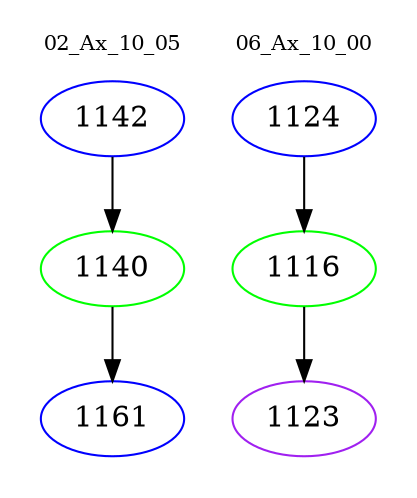 digraph{
subgraph cluster_0 {
color = white
label = "02_Ax_10_05";
fontsize=10;
T0_1142 [label="1142", color="blue"]
T0_1142 -> T0_1140 [color="black"]
T0_1140 [label="1140", color="green"]
T0_1140 -> T0_1161 [color="black"]
T0_1161 [label="1161", color="blue"]
}
subgraph cluster_1 {
color = white
label = "06_Ax_10_00";
fontsize=10;
T1_1124 [label="1124", color="blue"]
T1_1124 -> T1_1116 [color="black"]
T1_1116 [label="1116", color="green"]
T1_1116 -> T1_1123 [color="black"]
T1_1123 [label="1123", color="purple"]
}
}
